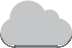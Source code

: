 <?xml version="1.0" encoding="UTF-8"?>
<dia:diagram xmlns:dia="http://www.lysator.liu.se/~alla/dia/">
  <dia:layer name="Fondo" visible="true" active="true">
    <dia:group>
      <dia:group>
        <dia:group>
          <dia:group>
            <dia:object type="Standard - Beziergon" version="0" id="O0">
              <dia:attribute name="obj_pos">
                <dia:point val="4.261,2.936"/>
              </dia:attribute>
              <dia:attribute name="obj_bb">
                <dia:rectangle val="3.261,2.936;5.261,3.655"/>
              </dia:attribute>
              <dia:attribute name="bez_points">
                <dia:point val="4.261,2.936"/>
                <dia:point val="4.261,3.066"/>
                <dia:point val="4.261,2.936"/>
                <dia:point val="4.261,3.066"/>
                <dia:point val="4.261,3.359"/>
                <dia:point val="3.942,3.655"/>
                <dia:point val="3.548,3.655"/>
                <dia:point val="3.548,3.525"/>
                <dia:point val="3.548,3.655"/>
                <dia:point val="3.548,3.525"/>
                <dia:point val="3.942,3.525"/>
                <dia:point val="4.261,3.228"/>
              </dia:attribute>
              <dia:attribute name="corner_types">
                <dia:enum val="18534464"/>
                <dia:enum val="0"/>
                <dia:enum val="0"/>
                <dia:enum val="0"/>
                <dia:enum val="0"/>
              </dia:attribute>
              <dia:attribute name="line_width">
                <dia:real val="0"/>
              </dia:attribute>
              <dia:attribute name="show_background">
                <dia:boolean val="false"/>
              </dia:attribute>
            </dia:object>
            <dia:group>
              <dia:object type="Standard - BezierLine" version="0" id="O1">
                <dia:attribute name="obj_pos">
                  <dia:point val="4.261,2.936"/>
                </dia:attribute>
                <dia:attribute name="obj_bb">
                  <dia:rectangle val="3.257,2.936;5.257,3.273"/>
                </dia:attribute>
                <dia:attribute name="bez_points">
                  <dia:point val="4.261,2.936"/>
                  <dia:point val="4.261,3.066"/>
                  <dia:point val="4.261,2.936"/>
                  <dia:point val="4.261,3.066"/>
                  <dia:point val="4.261,3.086"/>
                  <dia:point val="4.26,3.106"/>
                  <dia:point val="4.257,3.126"/>
                  <dia:point val="4.257,2.995"/>
                  <dia:point val="4.257,3.126"/>
                  <dia:point val="4.257,2.995"/>
                  <dia:point val="4.26,2.975"/>
                  <dia:point val="4.261,2.955"/>
                  <dia:point val="4.261,2.936"/>
                </dia:attribute>
                <dia:attribute name="corner_types">
                  <dia:enum val="0"/>
                  <dia:enum val="0"/>
                  <dia:enum val="0"/>
                  <dia:enum val="0"/>
                  <dia:enum val="0"/>
                </dia:attribute>
                <dia:attribute name="line_color">
                  <dia:color val="#737678"/>
                </dia:attribute>
                <dia:attribute name="line_width">
                  <dia:real val="0"/>
                </dia:attribute>
              </dia:object>
              <dia:object type="Standard - BezierLine" version="0" id="O2">
                <dia:attribute name="obj_pos">
                  <dia:point val="4.257,2.995"/>
                </dia:attribute>
                <dia:attribute name="obj_bb">
                  <dia:rectangle val="4.24,2.995;4.257,3.2"/>
                </dia:attribute>
                <dia:attribute name="bez_points">
                  <dia:point val="4.257,2.995"/>
                  <dia:point val="4.257,3.126"/>
                  <dia:point val="4.257,2.995"/>
                  <dia:point val="4.257,3.126"/>
                  <dia:point val="4.253,3.151"/>
                  <dia:point val="4.248,3.176"/>
                  <dia:point val="4.24,3.2"/>
                  <dia:point val="4.24,3.069"/>
                  <dia:point val="4.24,3.2"/>
                  <dia:point val="4.24,3.069"/>
                  <dia:point val="4.248,3.045"/>
                  <dia:point val="4.253,3.02"/>
                  <dia:point val="4.257,2.995"/>
                </dia:attribute>
                <dia:attribute name="corner_types">
                  <dia:enum val="0"/>
                  <dia:enum val="0"/>
                  <dia:enum val="0"/>
                  <dia:enum val="0"/>
                  <dia:enum val="0"/>
                </dia:attribute>
                <dia:attribute name="line_color">
                  <dia:color val="#737678"/>
                </dia:attribute>
                <dia:attribute name="line_width">
                  <dia:real val="0"/>
                </dia:attribute>
              </dia:object>
              <dia:object type="Standard - BezierLine" version="0" id="O3">
                <dia:attribute name="obj_pos">
                  <dia:point val="4.24,3.069"/>
                </dia:attribute>
                <dia:attribute name="obj_bb">
                  <dia:rectangle val="4.199,3.069;4.24,3.293"/>
                </dia:attribute>
                <dia:attribute name="bez_points">
                  <dia:point val="4.24,3.069"/>
                  <dia:point val="4.24,3.2"/>
                  <dia:point val="4.24,3.069"/>
                  <dia:point val="4.24,3.2"/>
                  <dia:point val="4.23,3.232"/>
                  <dia:point val="4.216,3.263"/>
                  <dia:point val="4.199,3.293"/>
                  <dia:point val="4.199,3.162"/>
                  <dia:point val="4.199,3.293"/>
                  <dia:point val="4.199,3.162"/>
                  <dia:point val="4.216,3.132"/>
                  <dia:point val="4.23,3.101"/>
                  <dia:point val="4.24,3.069"/>
                </dia:attribute>
                <dia:attribute name="corner_types">
                  <dia:enum val="0"/>
                  <dia:enum val="0"/>
                  <dia:enum val="0"/>
                  <dia:enum val="0"/>
                  <dia:enum val="0"/>
                </dia:attribute>
                <dia:attribute name="line_color">
                  <dia:color val="#737678"/>
                </dia:attribute>
                <dia:attribute name="line_width">
                  <dia:real val="0"/>
                </dia:attribute>
              </dia:object>
              <dia:object type="Standard - BezierLine" version="0" id="O4">
                <dia:attribute name="obj_pos">
                  <dia:point val="4.199,3.162"/>
                </dia:attribute>
                <dia:attribute name="obj_bb">
                  <dia:rectangle val="3.548,3.162;4.199,3.655"/>
                </dia:attribute>
                <dia:attribute name="bez_points">
                  <dia:point val="4.199,3.162"/>
                  <dia:point val="4.199,3.293"/>
                  <dia:point val="4.199,3.162"/>
                  <dia:point val="4.199,3.293"/>
                  <dia:point val="4.088,3.494"/>
                  <dia:point val="3.838,3.655"/>
                  <dia:point val="3.548,3.655"/>
                  <dia:point val="3.548,3.525"/>
                  <dia:point val="3.548,3.655"/>
                  <dia:point val="3.548,3.525"/>
                  <dia:point val="3.838,3.525"/>
                  <dia:point val="4.088,3.364"/>
                  <dia:point val="4.199,3.162"/>
                </dia:attribute>
                <dia:attribute name="corner_types">
                  <dia:enum val="0"/>
                  <dia:enum val="0"/>
                  <dia:enum val="0"/>
                  <dia:enum val="0"/>
                  <dia:enum val="0"/>
                </dia:attribute>
                <dia:attribute name="line_color">
                  <dia:color val="#737678"/>
                </dia:attribute>
                <dia:attribute name="line_width">
                  <dia:real val="0"/>
                </dia:attribute>
              </dia:object>
            </dia:group>
          </dia:group>
          <dia:group>
            <dia:object type="Standard - Polygon" version="0" id="O5">
              <dia:attribute name="obj_pos">
                <dia:point val="3.548,3.525"/>
              </dia:attribute>
              <dia:attribute name="obj_bb">
                <dia:rectangle val="1.392,3.477;3.548,3.655"/>
              </dia:attribute>
              <dia:attribute name="poly_points">
                <dia:point val="3.548,3.525"/>
                <dia:point val="3.548,3.655"/>
                <dia:point val="1.451,3.655"/>
                <dia:point val="1.392,3.477"/>
              </dia:attribute>
              <dia:attribute name="line_color">
                <dia:color val="#737678"/>
              </dia:attribute>
              <dia:attribute name="line_width">
                <dia:real val="0"/>
              </dia:attribute>
              <dia:attribute name="inner_color">
                <dia:color val="#737678"/>
              </dia:attribute>
              <dia:attribute name="show_background">
                <dia:boolean val="true"/>
              </dia:attribute>
            </dia:object>
          </dia:group>
          <dia:group>
            <dia:object type="Standard - Beziergon" version="0" id="O6">
              <dia:attribute name="obj_pos">
                <dia:point val="1.451,3.525"/>
              </dia:attribute>
              <dia:attribute name="obj_bb">
                <dia:rectangle val="-0.261,2.935;1.739,3.655"/>
              </dia:attribute>
              <dia:attribute name="bez_points">
                <dia:point val="1.451,3.525"/>
                <dia:point val="1.451,3.655"/>
                <dia:point val="1.451,3.525"/>
                <dia:point val="1.451,3.655"/>
                <dia:point val="1.058,3.655"/>
                <dia:point val="0.739,3.359"/>
                <dia:point val="0.739,3.066"/>
                <dia:point val="0.739,2.936"/>
                <dia:point val="0.739,3.066"/>
                <dia:point val="0.739,2.936"/>
                <dia:point val="0.739,3.228"/>
                <dia:point val="1.058,3.525"/>
              </dia:attribute>
              <dia:attribute name="corner_types">
                <dia:enum val="0"/>
                <dia:enum val="0"/>
                <dia:enum val="0"/>
                <dia:enum val="0"/>
                <dia:enum val="0"/>
              </dia:attribute>
              <dia:attribute name="line_width">
                <dia:real val="0"/>
              </dia:attribute>
              <dia:attribute name="show_background">
                <dia:boolean val="false"/>
              </dia:attribute>
            </dia:object>
            <dia:group>
              <dia:object type="Standard - BezierLine" version="0" id="O7">
                <dia:attribute name="obj_pos">
                  <dia:point val="1.451,3.525"/>
                </dia:attribute>
                <dia:attribute name="obj_bb">
                  <dia:rectangle val="-0.261,2.935;1.739,3.655"/>
                </dia:attribute>
                <dia:attribute name="bez_points">
                  <dia:point val="1.451,3.525"/>
                  <dia:point val="1.451,3.655"/>
                  <dia:point val="1.451,3.525"/>
                  <dia:point val="1.451,3.655"/>
                  <dia:point val="1.058,3.655"/>
                  <dia:point val="0.739,3.359"/>
                  <dia:point val="0.739,3.066"/>
                  <dia:point val="0.739,2.936"/>
                  <dia:point val="0.739,3.066"/>
                  <dia:point val="0.739,2.936"/>
                  <dia:point val="0.739,3.228"/>
                  <dia:point val="1.058,3.525"/>
                  <dia:point val="1.451,3.525"/>
                </dia:attribute>
                <dia:attribute name="corner_types">
                  <dia:enum val="0"/>
                  <dia:enum val="0"/>
                  <dia:enum val="0"/>
                  <dia:enum val="0"/>
                  <dia:enum val="0"/>
                </dia:attribute>
                <dia:attribute name="line_color">
                  <dia:color val="#737678"/>
                </dia:attribute>
                <dia:attribute name="line_width">
                  <dia:real val="0"/>
                </dia:attribute>
              </dia:object>
            </dia:group>
          </dia:group>
          <dia:group>
            <dia:object type="Standard - Beziergon" version="0" id="O8">
              <dia:attribute name="obj_pos">
                <dia:point val="2.094,1.345"/>
              </dia:attribute>
              <dia:attribute name="obj_bb">
                <dia:rectangle val="0.739,1.345;4.261,3.525"/>
              </dia:attribute>
              <dia:attribute name="bez_points">
                <dia:point val="2.094,1.345"/>
                <dia:point val="2.46,1.345"/>
                <dia:point val="2.775,1.562"/>
                <dia:point val="2.916,1.873"/>
                <dia:point val="2.989,1.823"/>
                <dia:point val="3.078,1.794"/>
                <dia:point val="3.174,1.794"/>
                <dia:point val="3.421,1.794"/>
                <dia:point val="3.622,1.988"/>
                <dia:point val="3.63,2.232"/>
                <dia:point val="3.985,2.262"/>
                <dia:point val="4.261,2.604"/>
                <dia:point val="4.261,2.876"/>
                <dia:point val="4.261,2.936"/>
                <dia:point val="4.261,2.876"/>
                <dia:point val="4.261,2.936"/>
                <dia:point val="4.261,3.228"/>
                <dia:point val="3.942,3.525"/>
                <dia:point val="3.548,3.525"/>
                <dia:point val="1.451,3.525"/>
                <dia:point val="3.548,3.525"/>
                <dia:point val="1.451,3.525"/>
                <dia:point val="1.058,3.525"/>
                <dia:point val="0.739,3.228"/>
                <dia:point val="0.739,2.936"/>
                <dia:point val="0.739,2.876"/>
                <dia:point val="0.739,2.936"/>
                <dia:point val="0.739,2.876"/>
                <dia:point val="0.739,2.651"/>
                <dia:point val="0.928,2.341"/>
                <dia:point val="1.195,2.264"/>
                <dia:point val="1.195,2.256"/>
                <dia:point val="1.194,2.247"/>
                <dia:point val="1.194,2.238"/>
                <dia:point val="1.194,1.744"/>
                <dia:point val="1.597,1.345"/>
              </dia:attribute>
              <dia:attribute name="corner_types">
                <dia:enum val="-819542360"/>
                <dia:enum val="0"/>
                <dia:enum val="0"/>
                <dia:enum val="0"/>
                <dia:enum val="0"/>
                <dia:enum val="0"/>
                <dia:enum val="0"/>
                <dia:enum val="0"/>
                <dia:enum val="0"/>
                <dia:enum val="0"/>
                <dia:enum val="0"/>
                <dia:enum val="0"/>
                <dia:enum val="0"/>
              </dia:attribute>
              <dia:attribute name="line_color">
                <dia:color val="#c5c6c7"/>
              </dia:attribute>
              <dia:attribute name="line_width">
                <dia:real val="0"/>
              </dia:attribute>
              <dia:attribute name="inner_color">
                <dia:color val="#c5c6c7"/>
              </dia:attribute>
              <dia:attribute name="show_background">
                <dia:boolean val="true"/>
              </dia:attribute>
            </dia:object>
          </dia:group>
        </dia:group>
      </dia:group>
    </dia:group>
  </dia:layer>
</dia:diagram>
